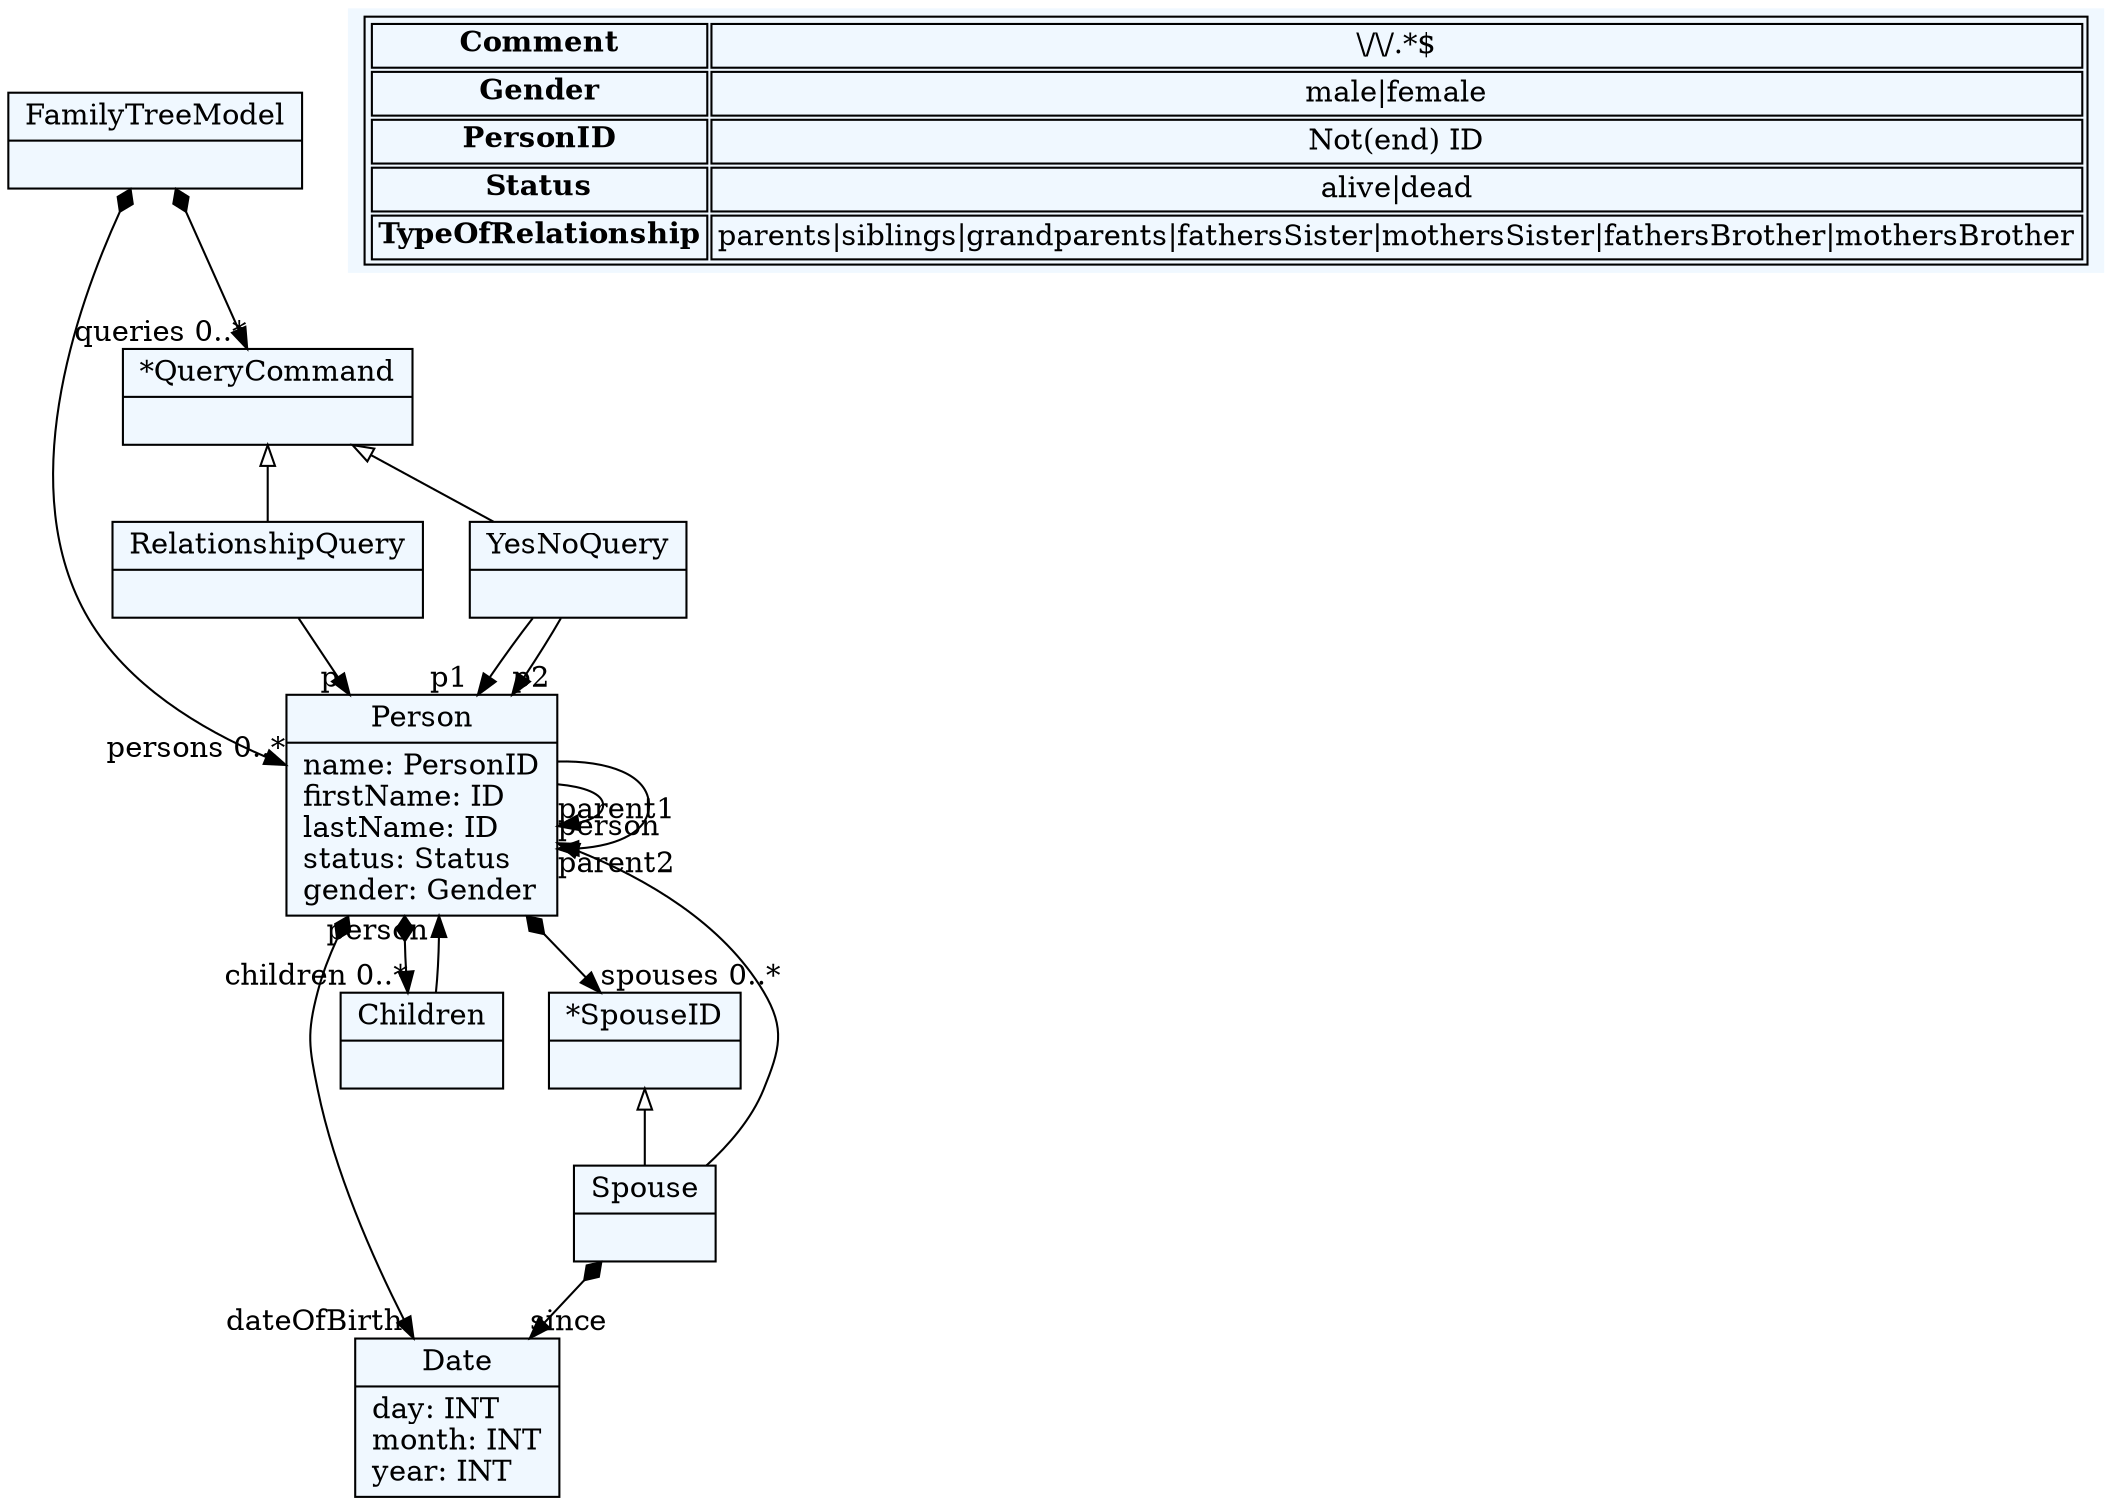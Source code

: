
    digraph textX {
    fontname = "Bitstream Vera Sans"
    fontsize = 8
    node[
        shape=record,
        style=filled,
        fillcolor=aliceblue
    ]
    nodesep = 0.3
    edge[dir=black,arrowtail=empty]


43498768[ label="{FamilyTreeModel|}"]

43517360[ label="{Person|name: PersonID\lfirstName: ID\llastName: ID\lstatus: Status\lgender: Gender\l}"]

43745792[ label="{Date|day: INT\lmonth: INT\lyear: INT\l}"]

43762648[ label="{Children|}"]

43745320[ label="{*SpouseID|}"]

43509640[ label="{Spouse|}"]

43765008[ label="{*QueryCommand|}"]

43779032[ label="{RelationshipQuery|}"]

43780448[ label="{YesNoQuery|}"]



43498768 -> 43517360[arrowtail=diamond, dir=both, headlabel="persons 0..*"]
43498768 -> 43765008[arrowtail=diamond, dir=both, headlabel="queries 0..*"]
43517360 -> 43745792[arrowtail=diamond, dir=both, headlabel="dateOfBirth "]
43517360 -> 43517360[headlabel="parent1 "]
43517360 -> 43517360[headlabel="parent2 "]
43517360 -> 43745320[arrowtail=diamond, dir=both, headlabel="spouses 0..*"]
43517360 -> 43762648[arrowtail=diamond, dir=both, headlabel="children 0..*"]
43762648 -> 43517360[headlabel="person "]
43745320 -> 43509640 [dir=back]
43509640 -> 43517360[headlabel="person "]
43509640 -> 43745792[arrowtail=diamond, dir=both, headlabel="since "]
43765008 -> 43779032 [dir=back]
43765008 -> 43780448 [dir=back]
43779032 -> 43517360[headlabel="p "]
43780448 -> 43517360[headlabel="p1 "]
43780448 -> 43517360[headlabel="p2 "]
match_rules [ shape=plaintext, label=< <table>
	<tr>
		<td><b>Comment</b></td><td>\/\/.*$</td>
	</tr>
	<tr>
		<td><b>Gender</b></td><td>male|female</td>
	</tr>
	<tr>
		<td><b>PersonID</b></td><td>Not(end) ID</td>
	</tr>
	<tr>
		<td><b>Status</b></td><td>alive|dead</td>
	</tr>
	<tr>
		<td><b>TypeOfRelationship</b></td><td>parents|siblings|grandparents|fathersSister|mothersSister|fathersBrother|mothersBrother</td>
	</tr>
</table> >]


}
